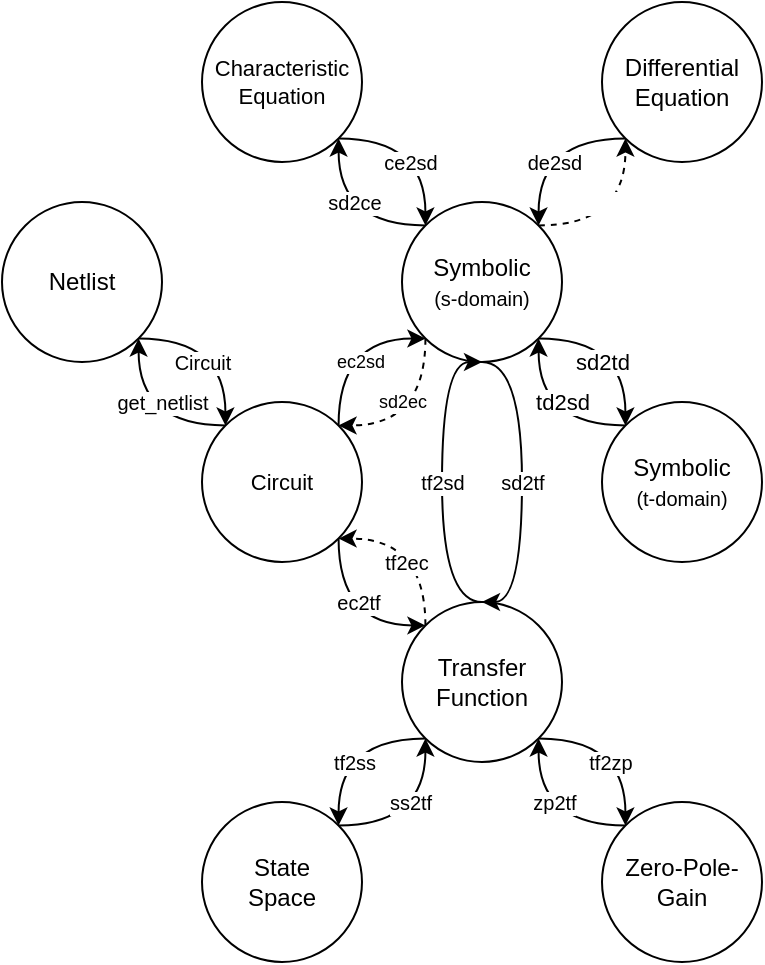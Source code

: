 <mxfile version="12.9.13" type="device"><diagram id="7ZrNjJziZLPJxpNNUKRd" name="Page-1"><mxGraphModel dx="199" dy="412" grid="1" gridSize="10" guides="1" tooltips="1" connect="1" arrows="1" fold="1" page="1" pageScale="1" pageWidth="850" pageHeight="1100" math="0" shadow="0"><root><mxCell id="0"/><mxCell id="1" parent="0"/><mxCell id="upA35P9iMt3jymIbP1GS-21" value="sd2de" style="edgeStyle=orthogonalEdgeStyle;curved=1;rounded=0;orthogonalLoop=1;jettySize=auto;html=1;exitX=1;exitY=0;exitDx=0;exitDy=0;entryX=0;entryY=1;entryDx=0;entryDy=0;fontSize=10;fontColor=#FFFFFF;dashed=1;" parent="1" source="upA35P9iMt3jymIbP1GS-1" target="upA35P9iMt3jymIbP1GS-4" edge="1"><mxGeometry x="-0.185" y="12" relative="1" as="geometry"><mxPoint as="offset"/></mxGeometry></mxCell><mxCell id="upA35P9iMt3jymIbP1GS-23" value="sd2ce" style="edgeStyle=orthogonalEdgeStyle;curved=1;rounded=0;orthogonalLoop=1;jettySize=auto;html=1;exitX=0;exitY=0;exitDx=0;exitDy=0;entryX=1;entryY=1;entryDx=0;entryDy=0;fontSize=10;" parent="1" source="upA35P9iMt3jymIbP1GS-1" target="upA35P9iMt3jymIbP1GS-18" edge="1"><mxGeometry x="-0.184" y="-12" relative="1" as="geometry"><mxPoint as="offset"/></mxGeometry></mxCell><mxCell id="upA35P9iMt3jymIbP1GS-41" value="sd2ec" style="edgeStyle=orthogonalEdgeStyle;curved=1;rounded=0;orthogonalLoop=1;jettySize=auto;html=1;exitX=0;exitY=1;exitDx=0;exitDy=0;entryX=1;entryY=0;entryDx=0;entryDy=0;fontSize=9;dashed=1;" parent="1" source="upA35P9iMt3jymIbP1GS-1" target="upA35P9iMt3jymIbP1GS-35" edge="1"><mxGeometry x="-0.27" y="-12" relative="1" as="geometry"><Array as="points"><mxPoint x="412" y="272"/></Array><mxPoint as="offset"/></mxGeometry></mxCell><mxCell id="kudzo4xZ4dac9gm5PRFl-2" value="sd2td" style="edgeStyle=orthogonalEdgeStyle;rounded=0;orthogonalLoop=1;jettySize=auto;html=1;exitX=1;exitY=1;exitDx=0;exitDy=0;entryX=0;entryY=0;entryDx=0;entryDy=0;curved=1;" parent="1" source="upA35P9iMt3jymIbP1GS-1" target="kudzo4xZ4dac9gm5PRFl-1" edge="1"><mxGeometry x="-0.269" y="-12" relative="1" as="geometry"><mxPoint as="offset"/></mxGeometry></mxCell><mxCell id="upA35P9iMt3jymIbP1GS-1" value="Symbolic&lt;br&gt;&lt;font style=&quot;font-size: 10px&quot;&gt;(s-domain)&lt;/font&gt;" style="ellipse;whiteSpace=wrap;html=1;aspect=fixed;" parent="1" vertex="1"><mxGeometry x="400" y="160" width="80" height="80" as="geometry"/></mxCell><mxCell id="upA35P9iMt3jymIbP1GS-13" value="ss2tf" style="edgeStyle=orthogonalEdgeStyle;curved=1;rounded=0;orthogonalLoop=1;jettySize=auto;html=1;exitX=1;exitY=0;exitDx=0;exitDy=0;entryX=0;entryY=1;entryDx=0;entryDy=0;fontSize=10;" parent="1" source="upA35P9iMt3jymIbP1GS-2" target="upA35P9iMt3jymIbP1GS-3" edge="1"><mxGeometry x="-0.185" y="12" relative="1" as="geometry"><mxPoint as="offset"/></mxGeometry></mxCell><mxCell id="upA35P9iMt3jymIbP1GS-2" value="State &lt;br&gt;Space" style="ellipse;whiteSpace=wrap;html=1;aspect=fixed;" parent="1" vertex="1"><mxGeometry x="300" y="460" width="80" height="80" as="geometry"/></mxCell><mxCell id="upA35P9iMt3jymIbP1GS-12" value="tf2ss" style="edgeStyle=orthogonalEdgeStyle;curved=1;rounded=0;orthogonalLoop=1;jettySize=auto;html=1;exitX=0;exitY=1;exitDx=0;exitDy=0;entryX=1;entryY=0;entryDx=0;entryDy=0;fontSize=10;" parent="1" source="upA35P9iMt3jymIbP1GS-3" target="upA35P9iMt3jymIbP1GS-2" edge="1"><mxGeometry x="-0.184" y="12" relative="1" as="geometry"><mxPoint as="offset"/></mxGeometry></mxCell><mxCell id="upA35P9iMt3jymIbP1GS-15" value="tf2zp" style="edgeStyle=orthogonalEdgeStyle;curved=1;rounded=0;orthogonalLoop=1;jettySize=auto;html=1;exitX=1;exitY=1;exitDx=0;exitDy=0;entryX=0;entryY=0;entryDx=0;entryDy=0;fontSize=10;" parent="1" source="upA35P9iMt3jymIbP1GS-3" target="upA35P9iMt3jymIbP1GS-9" edge="1"><mxGeometry x="-0.185" y="-12" relative="1" as="geometry"><mxPoint as="offset"/></mxGeometry></mxCell><mxCell id="upA35P9iMt3jymIbP1GS-33" value="tf2sd" style="edgeStyle=orthogonalEdgeStyle;curved=1;rounded=0;orthogonalLoop=1;jettySize=auto;html=1;exitX=0.5;exitY=0;exitDx=0;exitDy=0;entryX=0.5;entryY=1;entryDx=0;entryDy=0;fontSize=10;" parent="1" source="upA35P9iMt3jymIbP1GS-3" target="upA35P9iMt3jymIbP1GS-1" edge="1"><mxGeometry relative="1" as="geometry"><Array as="points"><mxPoint x="420" y="360"/><mxPoint x="420" y="240"/></Array></mxGeometry></mxCell><mxCell id="upA35P9iMt3jymIbP1GS-40" value="tf2ec" style="edgeStyle=orthogonalEdgeStyle;curved=1;rounded=0;orthogonalLoop=1;jettySize=auto;html=1;exitX=0;exitY=0;exitDx=0;exitDy=0;entryX=1;entryY=1;entryDx=0;entryDy=0;fontSize=10;dashed=1;" parent="1" source="upA35P9iMt3jymIbP1GS-3" target="upA35P9iMt3jymIbP1GS-35" edge="1"><mxGeometry x="0.22" y="12" relative="1" as="geometry"><Array as="points"><mxPoint x="412" y="328"/></Array><mxPoint as="offset"/></mxGeometry></mxCell><mxCell id="upA35P9iMt3jymIbP1GS-3" value="Transfer Function" style="ellipse;whiteSpace=wrap;html=1;aspect=fixed;" parent="1" vertex="1"><mxGeometry x="400" y="360" width="80" height="80" as="geometry"/></mxCell><mxCell id="upA35P9iMt3jymIbP1GS-20" value="de2sd" style="edgeStyle=orthogonalEdgeStyle;curved=1;rounded=0;orthogonalLoop=1;jettySize=auto;html=1;exitX=0;exitY=1;exitDx=0;exitDy=0;entryX=1;entryY=0;entryDx=0;entryDy=0;fontSize=10;" parent="1" source="upA35P9iMt3jymIbP1GS-4" target="upA35P9iMt3jymIbP1GS-1" edge="1"><mxGeometry x="-0.184" y="12" relative="1" as="geometry"><mxPoint as="offset"/></mxGeometry></mxCell><mxCell id="upA35P9iMt3jymIbP1GS-4" value="Differential Equation" style="ellipse;whiteSpace=wrap;html=1;aspect=fixed;" parent="1" vertex="1"><mxGeometry x="500" y="60" width="80" height="80" as="geometry"/></mxCell><mxCell id="upA35P9iMt3jymIbP1GS-16" value="zp2tf" style="edgeStyle=orthogonalEdgeStyle;curved=1;rounded=0;orthogonalLoop=1;jettySize=auto;html=1;exitX=0;exitY=0;exitDx=0;exitDy=0;entryX=1;entryY=1;entryDx=0;entryDy=0;fontSize=10;" parent="1" source="upA35P9iMt3jymIbP1GS-9" target="upA35P9iMt3jymIbP1GS-3" edge="1"><mxGeometry x="-0.185" y="-12" relative="1" as="geometry"><mxPoint as="offset"/></mxGeometry></mxCell><mxCell id="upA35P9iMt3jymIbP1GS-9" value="Zero-Pole-Gain" style="ellipse;whiteSpace=wrap;html=1;aspect=fixed;" parent="1" vertex="1"><mxGeometry x="500" y="460" width="80" height="80" as="geometry"/></mxCell><mxCell id="upA35P9iMt3jymIbP1GS-22" value="ce2sd" style="edgeStyle=orthogonalEdgeStyle;curved=1;rounded=0;orthogonalLoop=1;jettySize=auto;html=1;exitX=1;exitY=1;exitDx=0;exitDy=0;entryX=0;entryY=0;entryDx=0;entryDy=0;fontSize=10;" parent="1" source="upA35P9iMt3jymIbP1GS-18" target="upA35P9iMt3jymIbP1GS-1" edge="1"><mxGeometry x="-0.184" y="-12" relative="1" as="geometry"><mxPoint as="offset"/></mxGeometry></mxCell><mxCell id="upA35P9iMt3jymIbP1GS-18" value="Characteristic Equation" style="ellipse;whiteSpace=wrap;html=1;aspect=fixed;fontSize=11;" parent="1" vertex="1"><mxGeometry x="300" y="60" width="80" height="80" as="geometry"/></mxCell><mxCell id="upA35P9iMt3jymIbP1GS-30" value="sd2tf" style="edgeStyle=orthogonalEdgeStyle;rounded=0;orthogonalLoop=1;jettySize=auto;html=1;exitX=0.5;exitY=1;exitDx=0;exitDy=0;fontSize=10;curved=1;entryX=0.5;entryY=0;entryDx=0;entryDy=0;" parent="1" source="upA35P9iMt3jymIbP1GS-1" target="upA35P9iMt3jymIbP1GS-3" edge="1"><mxGeometry relative="1" as="geometry"><Array as="points"><mxPoint x="460" y="240"/><mxPoint x="460" y="360"/></Array></mxGeometry></mxCell><mxCell id="upA35P9iMt3jymIbP1GS-37" style="edgeStyle=orthogonalEdgeStyle;curved=1;rounded=0;orthogonalLoop=1;jettySize=auto;html=1;exitX=1;exitY=0;exitDx=0;exitDy=0;fontSize=11;entryX=0;entryY=1;entryDx=0;entryDy=0;" parent="1" source="upA35P9iMt3jymIbP1GS-35" target="upA35P9iMt3jymIbP1GS-1" edge="1"><mxGeometry relative="1" as="geometry"><mxPoint x="401" y="259" as="targetPoint"/><Array as="points"><mxPoint x="368" y="228"/></Array></mxGeometry></mxCell><mxCell id="upA35P9iMt3jymIbP1GS-39" value="ec2sd" style="edgeLabel;html=1;align=center;verticalAlign=middle;resizable=0;points=[];fontSize=9;" parent="upA35P9iMt3jymIbP1GS-37" vertex="1" connectable="0"><mxGeometry x="-0.289" y="-10" relative="1" as="geometry"><mxPoint y="-1.05" as="offset"/></mxGeometry></mxCell><mxCell id="upA35P9iMt3jymIbP1GS-38" value="ec2tf" style="edgeStyle=orthogonalEdgeStyle;curved=1;rounded=0;orthogonalLoop=1;jettySize=auto;html=1;exitX=1;exitY=1;exitDx=0;exitDy=0;entryX=0;entryY=0;entryDx=0;entryDy=0;fontSize=10;" parent="1" source="upA35P9iMt3jymIbP1GS-35" target="upA35P9iMt3jymIbP1GS-3" edge="1"><mxGeometry x="0.22" y="12" relative="1" as="geometry"><Array as="points"><mxPoint x="368" y="372"/></Array><mxPoint as="offset"/></mxGeometry></mxCell><mxCell id="g40VC3oPo82zrqDmlvTw-5" value="get_netlist" style="edgeStyle=orthogonalEdgeStyle;curved=1;rounded=0;orthogonalLoop=1;jettySize=auto;html=1;exitX=0;exitY=0;exitDx=0;exitDy=0;entryX=1;entryY=1;entryDx=0;entryDy=0;fontSize=10;" parent="1" source="upA35P9iMt3jymIbP1GS-35" target="g40VC3oPo82zrqDmlvTw-1" edge="1"><mxGeometry x="-0.269" y="-12" relative="1" as="geometry"><mxPoint as="offset"/></mxGeometry></mxCell><mxCell id="upA35P9iMt3jymIbP1GS-35" value="Circuit" style="ellipse;whiteSpace=wrap;html=1;aspect=fixed;fontSize=11;" parent="1" vertex="1"><mxGeometry x="300" y="260" width="80" height="80" as="geometry"/></mxCell><mxCell id="g40VC3oPo82zrqDmlvTw-4" value="Circuit" style="edgeStyle=orthogonalEdgeStyle;curved=1;rounded=0;orthogonalLoop=1;jettySize=auto;html=1;exitX=1;exitY=1;exitDx=0;exitDy=0;entryX=0;entryY=0;entryDx=0;entryDy=0;fontSize=10;" parent="1" source="g40VC3oPo82zrqDmlvTw-1" target="upA35P9iMt3jymIbP1GS-35" edge="1"><mxGeometry x="-0.269" y="-12" relative="1" as="geometry"><mxPoint as="offset"/></mxGeometry></mxCell><mxCell id="g40VC3oPo82zrqDmlvTw-1" value="Netlist" style="ellipse;whiteSpace=wrap;html=1;aspect=fixed;" parent="1" vertex="1"><mxGeometry x="200" y="160" width="80" height="80" as="geometry"/></mxCell><mxCell id="kudzo4xZ4dac9gm5PRFl-3" value="td2sd" style="edgeStyle=orthogonalEdgeStyle;curved=1;rounded=0;orthogonalLoop=1;jettySize=auto;html=1;exitX=0;exitY=0;exitDx=0;exitDy=0;entryX=1;entryY=1;entryDx=0;entryDy=0;" parent="1" source="kudzo4xZ4dac9gm5PRFl-1" target="upA35P9iMt3jymIbP1GS-1" edge="1"><mxGeometry x="-0.269" y="-12" relative="1" as="geometry"><mxPoint as="offset"/></mxGeometry></mxCell><mxCell id="kudzo4xZ4dac9gm5PRFl-1" value="Symbolic&lt;br&gt;&lt;font style=&quot;font-size: 10px&quot;&gt;(t-domain)&lt;/font&gt;" style="ellipse;whiteSpace=wrap;html=1;aspect=fixed;" parent="1" vertex="1"><mxGeometry x="500" y="260" width="80" height="80" as="geometry"/></mxCell></root></mxGraphModel></diagram></mxfile>